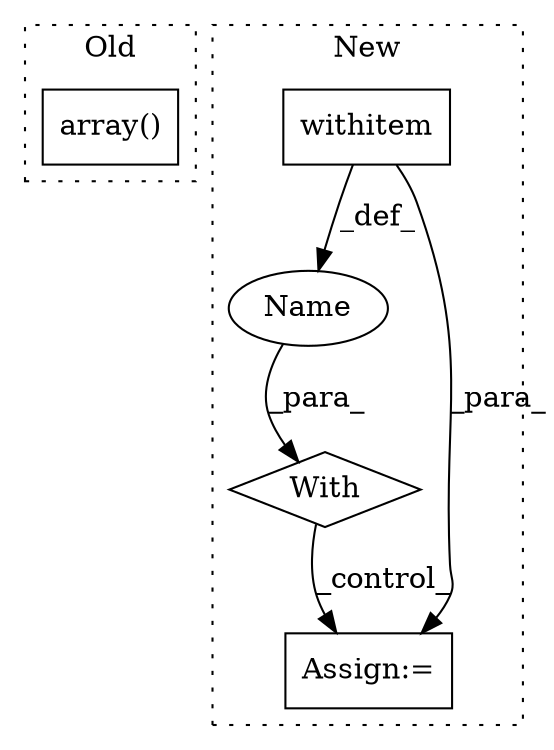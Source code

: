digraph G {
subgraph cluster0 {
1 [label="array()" a="75" s="7182,7479" l="22,10" shape="box"];
label = "Old";
style="dotted";
}
subgraph cluster1 {
2 [label="withitem" a="49" s="7565" l="5" shape="box"];
3 [label="With" a="39" s="7560,7570" l="5,65" shape="diamond"];
4 [label="Name" a="87" s="7618" l="3" shape="ellipse"];
5 [label="Assign:=" a="68" s="7675" l="11" shape="box"];
label = "New";
style="dotted";
}
2 -> 4 [label="_def_"];
2 -> 5 [label="_para_"];
3 -> 5 [label="_control_"];
4 -> 3 [label="_para_"];
}